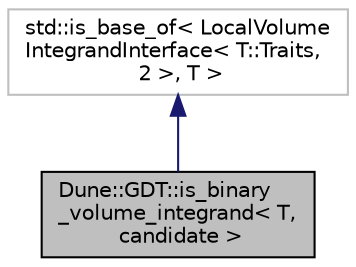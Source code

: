 digraph "Dune::GDT::is_binary_volume_integrand&lt; T, candidate &gt;"
{
  edge [fontname="Helvetica",fontsize="10",labelfontname="Helvetica",labelfontsize="10"];
  node [fontname="Helvetica",fontsize="10",shape=record];
  Node1 [label="Dune::GDT::is_binary\l_volume_integrand\< T,\l candidate \>",height=0.2,width=0.4,color="black", fillcolor="grey75", style="filled", fontcolor="black"];
  Node2 -> Node1 [dir="back",color="midnightblue",fontsize="10",style="solid",fontname="Helvetica"];
  Node2 [label="std::is_base_of\< LocalVolume\lIntegrandInterface\< T::Traits,\l 2 \>, T \>",height=0.2,width=0.4,color="grey75", fillcolor="white", style="filled"];
}
